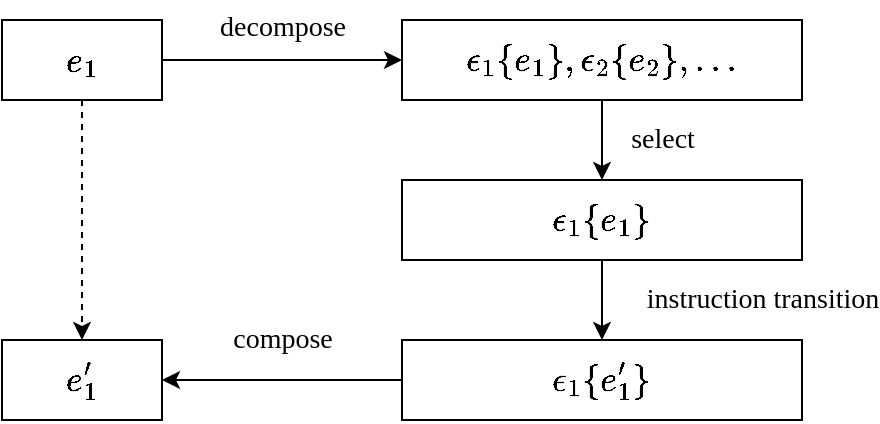 <mxfile version="14.5.1" type="device"><diagram id="7vwy6ZSDb05AmzYezRpL" name="Page-1"><mxGraphModel dx="801" dy="691" grid="1" gridSize="10" guides="1" tooltips="1" connect="1" arrows="1" fold="1" page="1" pageScale="1" pageWidth="827" pageHeight="1169" math="1" shadow="0"><root><mxCell id="0"/><mxCell id="1" parent="0"/><mxCell id="7hKTWhi39M1N9_l8FXFV-1" value="&lt;p&gt;&lt;font style=&quot;font-size: 15px&quot;&gt;$$e_1$$&lt;/font&gt;&lt;/p&gt;" style="rounded=0;whiteSpace=wrap;html=1;verticalAlign=middle;align=center;labelBackgroundColor=none;" parent="1" vertex="1"><mxGeometry x="40" y="120" width="80" height="40" as="geometry"/></mxCell><mxCell id="fE9uoaa9Usx1ySDy_wO6-8" value="select" style="edgeStyle=orthogonalEdgeStyle;rounded=0;orthogonalLoop=1;jettySize=auto;html=1;exitX=0.5;exitY=1;exitDx=0;exitDy=0;entryX=0.5;entryY=0;entryDx=0;entryDy=0;fontSize=14;fontFamily=TeXGyrePagella;" parent="1" source="fE9uoaa9Usx1ySDy_wO6-1" target="fE9uoaa9Usx1ySDy_wO6-5" edge="1"><mxGeometry y="30" relative="1" as="geometry"><mxPoint as="offset"/></mxGeometry></mxCell><mxCell id="fE9uoaa9Usx1ySDy_wO6-1" value="&lt;p&gt;&lt;font style=&quot;font-size: 15px&quot;&gt;$$\epsilon_1\{e_1\}, \epsilon_2\{e_2\}, ...$$&lt;/font&gt;&lt;/p&gt;" style="rounded=0;whiteSpace=wrap;html=1;verticalAlign=middle;align=center;labelBackgroundColor=none;" parent="1" vertex="1"><mxGeometry x="240" y="120" width="200" height="40" as="geometry"/></mxCell><mxCell id="fE9uoaa9Usx1ySDy_wO6-3" value="" style="endArrow=classic;html=1;exitX=1;exitY=0.5;exitDx=0;exitDy=0;" parent="1" source="7hKTWhi39M1N9_l8FXFV-1" edge="1"><mxGeometry width="50" height="50" relative="1" as="geometry"><mxPoint x="370" y="280" as="sourcePoint"/><mxPoint x="240" y="140" as="targetPoint"/></mxGeometry></mxCell><mxCell id="fE9uoaa9Usx1ySDy_wO6-4" value="decompose" style="edgeLabel;html=1;align=center;verticalAlign=middle;resizable=0;points=[];fontSize=14;fontFamily=TeXGyrePagella;" parent="fE9uoaa9Usx1ySDy_wO6-3" vertex="1" connectable="0"><mxGeometry x="-0.191" y="3" relative="1" as="geometry"><mxPoint x="11" y="-13" as="offset"/></mxGeometry></mxCell><mxCell id="fE9uoaa9Usx1ySDy_wO6-10" value="instruction transition" style="edgeStyle=orthogonalEdgeStyle;rounded=0;orthogonalLoop=1;jettySize=auto;html=1;exitX=0.5;exitY=1;exitDx=0;exitDy=0;entryX=0.5;entryY=0;entryDx=0;entryDy=0;fontSize=14;fontFamily=TeXGyrePagella;" parent="1" source="fE9uoaa9Usx1ySDy_wO6-5" target="fE9uoaa9Usx1ySDy_wO6-9" edge="1"><mxGeometry y="80" relative="1" as="geometry"><mxPoint as="offset"/></mxGeometry></mxCell><mxCell id="fE9uoaa9Usx1ySDy_wO6-5" value="&lt;span style=&quot;font-size: 15px&quot;&gt;$$\epsilon_1\{e_1\}$$&lt;/span&gt;" style="rounded=0;whiteSpace=wrap;html=1;labelBackgroundColor=none;fontSize=14;align=center;verticalAlign=middle;" parent="1" vertex="1"><mxGeometry x="240" y="200" width="200" height="40" as="geometry"/></mxCell><mxCell id="fE9uoaa9Usx1ySDy_wO6-9" value="&lt;span style=&quot;font-size: 15px&quot;&gt;$$\epsilon_1\{e_1'\}$$&lt;/span&gt;" style="rounded=0;whiteSpace=wrap;html=1;labelBackgroundColor=none;fontSize=14;align=center;verticalAlign=middle;" parent="1" vertex="1"><mxGeometry x="240" y="280" width="200" height="40" as="geometry"/></mxCell><mxCell id="fE9uoaa9Usx1ySDy_wO6-11" value="&lt;p&gt;&lt;font style=&quot;font-size: 15px&quot;&gt;$$e_1'$$&lt;/font&gt;&lt;/p&gt;" style="rounded=0;whiteSpace=wrap;html=1;verticalAlign=middle;align=center;labelBackgroundColor=none;" parent="1" vertex="1"><mxGeometry x="40" y="280" width="80" height="40" as="geometry"/></mxCell><mxCell id="fE9uoaa9Usx1ySDy_wO6-13" value="compose" style="endArrow=classic;html=1;fontSize=14;entryX=1;entryY=0.5;entryDx=0;entryDy=0;exitX=0;exitY=0.5;exitDx=0;exitDy=0;fontFamily=TeXGyrePagella;" parent="1" edge="1"><mxGeometry y="-20" width="50" height="50" relative="1" as="geometry"><mxPoint x="240" y="300" as="sourcePoint"/><mxPoint x="120" y="300" as="targetPoint"/><mxPoint as="offset"/></mxGeometry></mxCell><mxCell id="fE9uoaa9Usx1ySDy_wO6-14" value="" style="endArrow=classic;html=1;fontSize=14;exitX=0.5;exitY=1;exitDx=0;exitDy=0;entryX=0.5;entryY=0;entryDx=0;entryDy=0;dashed=1;" parent="1" source="7hKTWhi39M1N9_l8FXFV-1" target="fE9uoaa9Usx1ySDy_wO6-11" edge="1"><mxGeometry width="50" height="50" relative="1" as="geometry"><mxPoint x="370" y="350" as="sourcePoint"/><mxPoint x="420" y="300" as="targetPoint"/></mxGeometry></mxCell></root></mxGraphModel></diagram></mxfile>